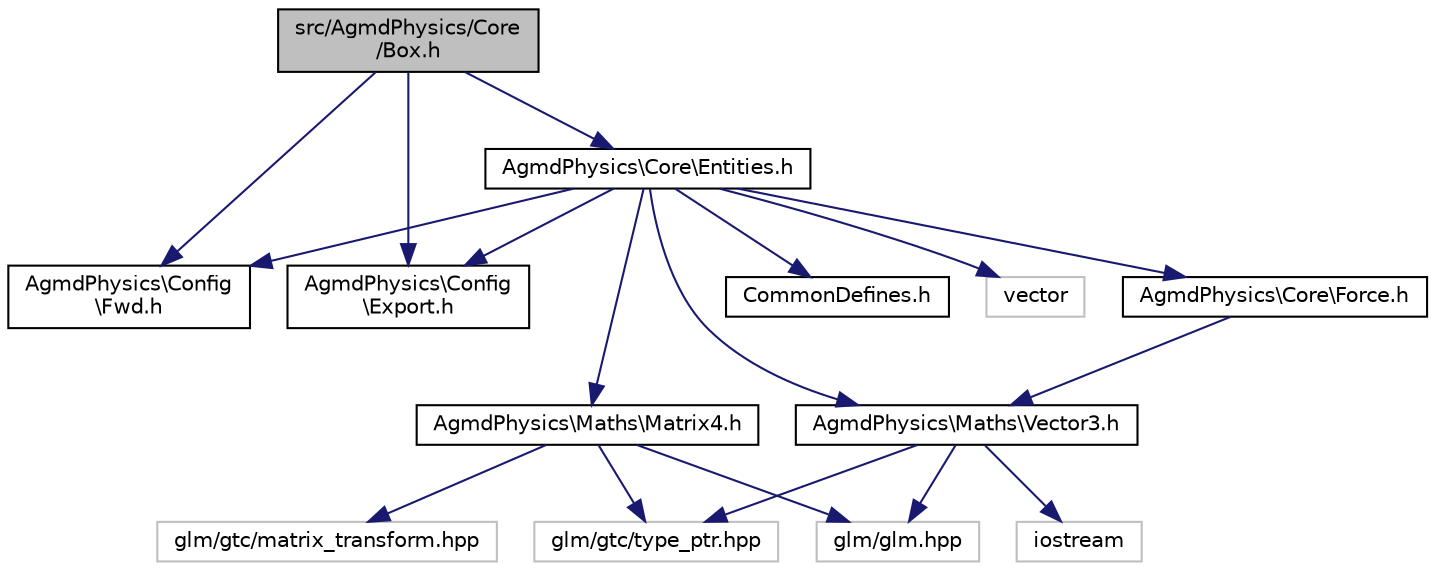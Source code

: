 digraph "src/AgmdPhysics/Core/Box.h"
{
  edge [fontname="Helvetica",fontsize="10",labelfontname="Helvetica",labelfontsize="10"];
  node [fontname="Helvetica",fontsize="10",shape=record];
  Node1 [label="src/AgmdPhysics/Core\l/Box.h",height=0.2,width=0.4,color="black", fillcolor="grey75", style="filled" fontcolor="black"];
  Node1 -> Node2 [color="midnightblue",fontsize="10",style="solid",fontname="Helvetica"];
  Node2 [label="AgmdPhysics\\Core\\Entities.h",height=0.2,width=0.4,color="black", fillcolor="white", style="filled",URL="$_agmd_physics_2_core_2_entities_8h.html"];
  Node2 -> Node3 [color="midnightblue",fontsize="10",style="solid",fontname="Helvetica"];
  Node3 [label="AgmdPhysics\\Config\l\\Fwd.h",height=0.2,width=0.4,color="black", fillcolor="white", style="filled",URL="$_agmd_physics_2_config_2_fwd_8h.html"];
  Node2 -> Node4 [color="midnightblue",fontsize="10",style="solid",fontname="Helvetica"];
  Node4 [label="AgmdPhysics\\Config\l\\Export.h",height=0.2,width=0.4,color="black", fillcolor="white", style="filled",URL="$_agmd_physics_2_config_2_export_8h.html"];
  Node2 -> Node5 [color="midnightblue",fontsize="10",style="solid",fontname="Helvetica"];
  Node5 [label="AgmdPhysics\\Maths\\Vector3.h",height=0.2,width=0.4,color="black", fillcolor="white", style="filled",URL="$_agmd_physics_2_maths_2_vector3_8h.html"];
  Node5 -> Node6 [color="midnightblue",fontsize="10",style="solid",fontname="Helvetica"];
  Node6 [label="iostream",height=0.2,width=0.4,color="grey75", fillcolor="white", style="filled"];
  Node5 -> Node7 [color="midnightblue",fontsize="10",style="solid",fontname="Helvetica"];
  Node7 [label="glm/glm.hpp",height=0.2,width=0.4,color="grey75", fillcolor="white", style="filled"];
  Node5 -> Node8 [color="midnightblue",fontsize="10",style="solid",fontname="Helvetica"];
  Node8 [label="glm/gtc/type_ptr.hpp",height=0.2,width=0.4,color="grey75", fillcolor="white", style="filled"];
  Node2 -> Node9 [color="midnightblue",fontsize="10",style="solid",fontname="Helvetica"];
  Node9 [label="AgmdPhysics\\Maths\\Matrix4.h",height=0.2,width=0.4,color="black", fillcolor="white", style="filled",URL="$_agmd_physics_2_maths_2_matrix4_8h.html"];
  Node9 -> Node7 [color="midnightblue",fontsize="10",style="solid",fontname="Helvetica"];
  Node9 -> Node8 [color="midnightblue",fontsize="10",style="solid",fontname="Helvetica"];
  Node9 -> Node10 [color="midnightblue",fontsize="10",style="solid",fontname="Helvetica"];
  Node10 [label="glm/gtc/matrix_transform.hpp",height=0.2,width=0.4,color="grey75", fillcolor="white", style="filled"];
  Node2 -> Node11 [color="midnightblue",fontsize="10",style="solid",fontname="Helvetica"];
  Node11 [label="AgmdPhysics\\Core\\Force.h",height=0.2,width=0.4,color="black", fillcolor="white", style="filled",URL="$_force_8h.html"];
  Node11 -> Node5 [color="midnightblue",fontsize="10",style="solid",fontname="Helvetica"];
  Node2 -> Node12 [color="midnightblue",fontsize="10",style="solid",fontname="Helvetica"];
  Node12 [label="CommonDefines.h",height=0.2,width=0.4,color="black", fillcolor="white", style="filled",URL="$_common_defines_8h.html"];
  Node2 -> Node13 [color="midnightblue",fontsize="10",style="solid",fontname="Helvetica"];
  Node13 [label="vector",height=0.2,width=0.4,color="grey75", fillcolor="white", style="filled"];
  Node1 -> Node4 [color="midnightblue",fontsize="10",style="solid",fontname="Helvetica"];
  Node1 -> Node3 [color="midnightblue",fontsize="10",style="solid",fontname="Helvetica"];
}
